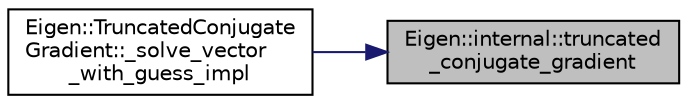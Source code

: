 digraph "Eigen::internal::truncated_conjugate_gradient"
{
 // LATEX_PDF_SIZE
  edge [fontname="Helvetica",fontsize="10",labelfontname="Helvetica",labelfontsize="10"];
  node [fontname="Helvetica",fontsize="10",shape=record];
  rankdir="RL";
  Node1 [label="Eigen::internal::truncated\l_conjugate_gradient",height=0.2,width=0.4,color="black", fillcolor="grey75", style="filled", fontcolor="black",tooltip=" "];
  Node1 -> Node2 [dir="back",color="midnightblue",fontsize="10",style="solid"];
  Node2 [label="Eigen::TruncatedConjugate\lGradient::_solve_vector\l_with_guess_impl",height=0.2,width=0.4,color="black", fillcolor="white", style="filled",URL="$a01572.html#a6430f6e2355dc7e9eb7410d4353cb7ed",tooltip=" "];
}
